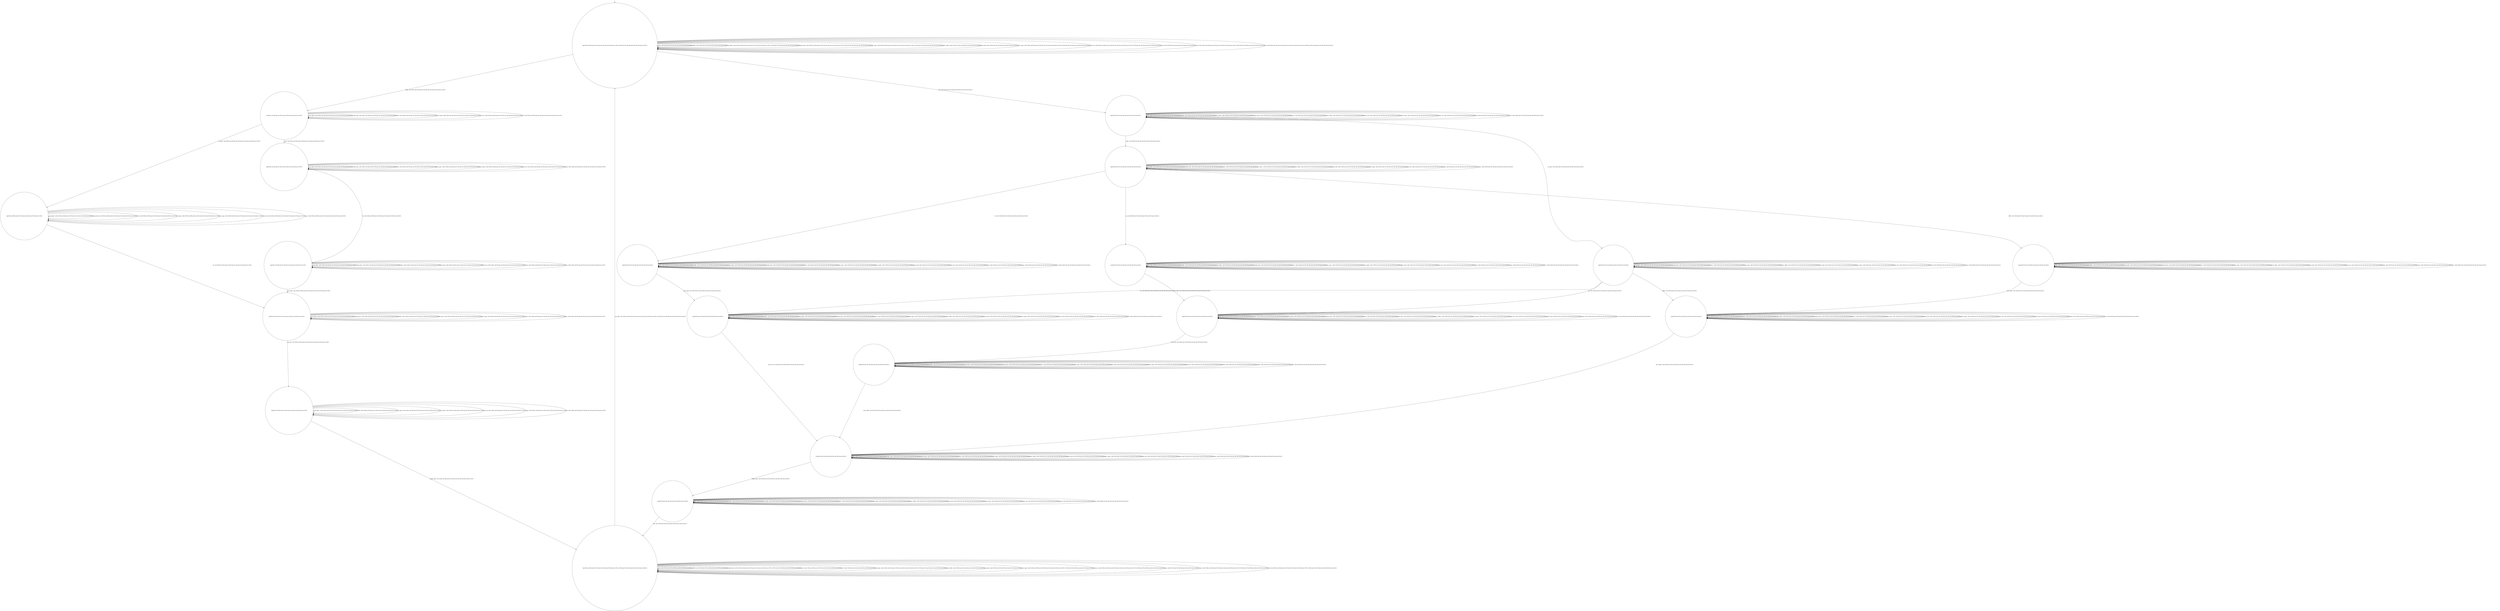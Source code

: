 digraph g {
	edge [lblstyle="above, sloped"];
	s0 [shape="circle" label="0@[((DOL and TEA and not TON and not CAP and not EUR and not COF) or (EUR and COF and TEA and CAP and TON and not DOL))]"];
	s1 [shape="circle" label="1@[((DOL and TEA and not TON and not CAP and not EUR and not COF))]"];
	s2 [shape="circle" label="2@[((DOL and TEA and not TON and not CAP and not EUR and not COF))]"];
	s3 [shape="circle" label="3@[((DOL and TEA and not TON and not CAP and not EUR and not COF))]"];
	s4 [shape="circle" label="4@[((DOL and TEA and not TON and not CAP and not EUR and not COF))]"];
	s5 [shape="circle" label="5@[((DOL and TEA and not TON and not CAP and not EUR and not COF))]"];
	s6 [shape="circle" label="6@[((DOL and TEA and not TON and not CAP and not EUR and not COF))]"];
	s7 [shape="circle" label="7@[((DOL and TEA and not TON and not CAP and not EUR and not COF) or (EUR and COF and TEA and CAP and TON and not DOL))]"];
	s8 [shape="circle" label="8@[((EUR and COF and TEA and CAP and TON and not DOL))]"];
	s9 [shape="circle" label="9@[((EUR and COF and TEA and CAP and TON and not DOL))]"];
	s10 [shape="circle" label="10@[((EUR and COF and TEA and CAP and TON and not DOL))]"];
	s11 [shape="circle" label="11@[((EUR and COF and TEA and CAP and TON and not DOL))]"];
	s12 [shape="circle" label="12@[((EUR and COF and TEA and CAP and TON and not DOL))]"];
	s13 [shape="circle" label="13@[((EUR and COF and TEA and CAP and TON and not DOL))]"];
	s14 [shape="circle" label="14@[((EUR and COF and TEA and CAP and TON and not DOL))]"];
	s15 [shape="circle" label="15@[((EUR and COF and TEA and CAP and TON and not DOL))]"];
	s16 [shape="circle" label="16@[((EUR and COF and TEA and CAP and TON and not DOL))]"];
	s17 [shape="circle" label="17@[((EUR and COF and TEA and CAP and TON and not DOL))]"];
	s18 [shape="circle" label="18@[((EUR and COF and TEA and CAP and TON and not DOL))]"];
	s19 [shape="circle" label="19@[((EUR and COF and TEA and CAP and TON and not DOL))]"];
	s0 -> s0 [label="cap / nok() [((EUR and COF and TEA and CAP and TON and not DOL))]"];
	s0 -> s0 [label="coffee / nok() [((EUR and COF and TEA and CAP and TON and not DOL))]"];
	s0 -> s0 [label="cup_taken / nok() [((DOL and TEA and not TON and not CAP and not EUR and not COF) or (EUR and COF and TEA and CAP and TON and not DOL))]"];
	s0 -> s0 [label="display_done / nok() [((DOL and TEA and not TON and not CAP and not EUR and not COF) or (EUR and COF and TEA and CAP and TON and not DOL))]"];
	s0 -> s1 [label="dollar / ok() [((DOL and TEA and not TON and not CAP and not EUR and not COF))]"];
	s0 -> s8 [label="euro / ok() [((EUR and COF and TEA and CAP and TON and not DOL))]"];
	s0 -> s0 [label="no_sugar / nok() [((DOL and TEA and not TON and not CAP and not EUR and not COF) or (EUR and COF and TEA and CAP and TON and not DOL))]"];
	s0 -> s0 [label="pour_coffee / nok() [((EUR and COF and TEA and CAP and TON and not DOL))]"];
	s0 -> s0 [label="pour_milk / nok() [((EUR and COF and TEA and CAP and TON and not DOL))]"];
	s0 -> s0 [label="pour_sugar / nok() [((DOL and TEA and not TON and not CAP and not EUR and not COF) or (EUR and COF and TEA and CAP and TON and not DOL))]"];
	s0 -> s0 [label="pour_tea / nok() [((DOL and TEA and not TON and not CAP and not EUR and not COF) or (EUR and COF and TEA and CAP and TON and not DOL))]"];
	s0 -> s0 [label="ring / nok() [((EUR and COF and TEA and CAP and TON and not DOL))]"];
	s0 -> s0 [label="sugar / nok() [((DOL and TEA and not TON and not CAP and not EUR and not COF) or (EUR and COF and TEA and CAP and TON and not DOL))]"];
	s0 -> s0 [label="tea / nok() [((DOL and TEA and not TON and not CAP and not EUR and not COF) or (EUR and COF and TEA and CAP and TON and not DOL))]"];
	s1 -> s1 [label="cup_taken / nok() [((DOL and TEA and not TON and not CAP and not EUR and not COF))]"];
	s1 -> s1 [label="display_done / nok() [((DOL and TEA and not TON and not CAP and not EUR and not COF))]"];
	s1 -> s1 [label="dollar / nok() [((DOL and TEA and not TON and not CAP and not EUR and not COF))]"];
	s1 -> s2 [label="no_sugar / ok() [((DOL and TEA and not TON and not CAP and not EUR and not COF))]"];
	s1 -> s1 [label="pour_sugar / nok() [((DOL and TEA and not TON and not CAP and not EUR and not COF))]"];
	s1 -> s1 [label="pour_tea / nok() [((DOL and TEA and not TON and not CAP and not EUR and not COF))]"];
	s1 -> s3 [label="sugar / ok() [((DOL and TEA and not TON and not CAP and not EUR and not COF))]"];
	s1 -> s1 [label="tea / nok() [((DOL and TEA and not TON and not CAP and not EUR and not COF))]"];
	s2 -> s2 [label="cup_taken / nok() [((DOL and TEA and not TON and not CAP and not EUR and not COF))]"];
	s2 -> s2 [label="display_done / nok() [((DOL and TEA and not TON and not CAP and not EUR and not COF))]"];
	s2 -> s2 [label="dollar / nok() [((DOL and TEA and not TON and not CAP and not EUR and not COF))]"];
	s2 -> s2 [label="no_sugar / nok() [((DOL and TEA and not TON and not CAP and not EUR and not COF))]"];
	s2 -> s2 [label="pour_sugar / nok() [((DOL and TEA and not TON and not CAP and not EUR and not COF))]"];
	s2 -> s2 [label="pour_tea / nok() [((DOL and TEA and not TON and not CAP and not EUR and not COF))]"];
	s2 -> s2 [label="sugar / void() [((DOL and TEA and not TON and not CAP and not EUR and not COF))]"];
	s2 -> s5 [label="tea / ok() [((DOL and TEA and not TON and not CAP and not EUR and not COF))]"];
	s3 -> s3 [label="cup_taken / nok() [((DOL and TEA and not TON and not CAP and not EUR and not COF))]"];
	s3 -> s3 [label="display_done / nok() [((DOL and TEA and not TON and not CAP and not EUR and not COF))]"];
	s3 -> s3 [label="dollar / nok() [((DOL and TEA and not TON and not CAP and not EUR and not COF))]"];
	s3 -> s3 [label="no_sugar / void() [((DOL and TEA and not TON and not CAP and not EUR and not COF))]"];
	s3 -> s3 [label="pour_sugar / nok() [((DOL and TEA and not TON and not CAP and not EUR and not COF))]"];
	s3 -> s3 [label="pour_tea / nok() [((DOL and TEA and not TON and not CAP and not EUR and not COF))]"];
	s3 -> s3 [label="sugar / nok() [((DOL and TEA and not TON and not CAP and not EUR and not COF))]"];
	s3 -> s4 [label="tea / ok() [((DOL and TEA and not TON and not CAP and not EUR and not COF))]"];
	s4 -> s4 [label="cup_taken / nok() [((DOL and TEA and not TON and not CAP and not EUR and not COF))]"];
	s4 -> s4 [label="display_done / nok() [((DOL and TEA and not TON and not CAP and not EUR and not COF))]"];
	s4 -> s4 [label="dollar / nok() [((DOL and TEA and not TON and not CAP and not EUR and not COF))]"];
	s4 -> s4 [label="no_sugar / nok() [((DOL and TEA and not TON and not CAP and not EUR and not COF))]"];
	s4 -> s5 [label="pour_sugar / ok() [((DOL and TEA and not TON and not CAP and not EUR and not COF))]"];
	s4 -> s4 [label="pour_tea / nok() [((DOL and TEA and not TON and not CAP and not EUR and not COF))]"];
	s4 -> s4 [label="sugar / nok() [((DOL and TEA and not TON and not CAP and not EUR and not COF))]"];
	s4 -> s4 [label="tea / nok() [((DOL and TEA and not TON and not CAP and not EUR and not COF))]"];
	s5 -> s5 [label="cup_taken / nok() [((DOL and TEA and not TON and not CAP and not EUR and not COF))]"];
	s5 -> s5 [label="display_done / nok() [((DOL and TEA and not TON and not CAP and not EUR and not COF))]"];
	s5 -> s5 [label="dollar / nok() [((DOL and TEA and not TON and not CAP and not EUR and not COF))]"];
	s5 -> s5 [label="no_sugar / nok() [((DOL and TEA and not TON and not CAP and not EUR and not COF))]"];
	s5 -> s5 [label="pour_sugar / nok() [((DOL and TEA and not TON and not CAP and not EUR and not COF))]"];
	s5 -> s6 [label="pour_tea / ok() [((DOL and TEA and not TON and not CAP and not EUR and not COF))]"];
	s5 -> s5 [label="sugar / nok() [((DOL and TEA and not TON and not CAP and not EUR and not COF))]"];
	s5 -> s5 [label="tea / nok() [((DOL and TEA and not TON and not CAP and not EUR and not COF))]"];
	s6 -> s6 [label="cup_taken / nok() [((DOL and TEA and not TON and not CAP and not EUR and not COF))]"];
	s6 -> s7 [label="display_done / ok() [((DOL and TEA and not TON and not CAP and not EUR and not COF))]"];
	s6 -> s6 [label="dollar / nok() [((DOL and TEA and not TON and not CAP and not EUR and not COF))]"];
	s6 -> s6 [label="no_sugar / nok() [((DOL and TEA and not TON and not CAP and not EUR and not COF))]"];
	s6 -> s6 [label="pour_sugar / nok() [((DOL and TEA and not TON and not CAP and not EUR and not COF))]"];
	s6 -> s6 [label="pour_tea / nok() [((DOL and TEA and not TON and not CAP and not EUR and not COF))]"];
	s6 -> s6 [label="sugar / nok() [((DOL and TEA and not TON and not CAP and not EUR and not COF))]"];
	s6 -> s6 [label="tea / nok() [((DOL and TEA and not TON and not CAP and not EUR and not COF))]"];
	s7 -> s7 [label="cap / nok() [((EUR and COF and TEA and CAP and TON and not DOL))]"];
	s7 -> s7 [label="coffee / nok() [((EUR and COF and TEA and CAP and TON and not DOL))]"];
	s7 -> s0 [label="cup_taken / ok() [((DOL and TEA and not TON and not CAP and not EUR and not COF) or (EUR and COF and TEA and CAP and TON and not DOL))]"];
	s7 -> s7 [label="display_done / nok() [((DOL and TEA and not TON and not CAP and not EUR and not COF) or (EUR and COF and TEA and CAP and TON and not DOL))]"];
	s7 -> s7 [label="dollar / nok() [((DOL and TEA and not TON and not CAP and not EUR and not COF))]"];
	s7 -> s7 [label="euro / nok() [((EUR and COF and TEA and CAP and TON and not DOL))]"];
	s7 -> s7 [label="no_sugar / nok() [((DOL and TEA and not TON and not CAP and not EUR and not COF) or (EUR and COF and TEA and CAP and TON and not DOL))]"];
	s7 -> s7 [label="pour_coffee / nok() [((EUR and COF and TEA and CAP and TON and not DOL))]"];
	s7 -> s7 [label="pour_milk / nok() [((EUR and COF and TEA and CAP and TON and not DOL))]"];
	s7 -> s7 [label="pour_sugar / nok() [((DOL and TEA and not TON and not CAP and not EUR and not COF) or (EUR and COF and TEA and CAP and TON and not DOL))]"];
	s7 -> s7 [label="pour_tea / nok() [((DOL and TEA and not TON and not CAP and not EUR and not COF) or (EUR and COF and TEA and CAP and TON and not DOL))]"];
	s7 -> s7 [label="ring / nok() [((EUR and COF and TEA and CAP and TON and not DOL))]"];
	s7 -> s7 [label="sugar / nok() [((DOL and TEA and not TON and not CAP and not EUR and not COF) or (EUR and COF and TEA and CAP and TON and not DOL))]"];
	s7 -> s7 [label="tea / nok() [((DOL and TEA and not TON and not CAP and not EUR and not COF) or (EUR and COF and TEA and CAP and TON and not DOL))]"];
	s8 -> s8 [label="cap / nok() [((EUR and COF and TEA and CAP and TON and not DOL))]"];
	s8 -> s8 [label="coffee / nok() [((EUR and COF and TEA and CAP and TON and not DOL))]"];
	s8 -> s8 [label="cup_taken / nok() [((EUR and COF and TEA and CAP and TON and not DOL))]"];
	s8 -> s8 [label="display_done / nok() [((EUR and COF and TEA and CAP and TON and not DOL))]"];
	s8 -> s8 [label="euro / nok() [((EUR and COF and TEA and CAP and TON and not DOL))]"];
	s8 -> s9 [label="no_sugar / ok() [((EUR and COF and TEA and CAP and TON and not DOL))]"];
	s8 -> s8 [label="pour_coffee / nok() [((EUR and COF and TEA and CAP and TON and not DOL))]"];
	s8 -> s8 [label="pour_milk / nok() [((EUR and COF and TEA and CAP and TON and not DOL))]"];
	s8 -> s8 [label="pour_sugar / nok() [((EUR and COF and TEA and CAP and TON and not DOL))]"];
	s8 -> s8 [label="pour_tea / nok() [((EUR and COF and TEA and CAP and TON and not DOL))]"];
	s8 -> s8 [label="ring / nok() [((EUR and COF and TEA and CAP and TON and not DOL))]"];
	s8 -> s10 [label="sugar / ok() [((EUR and COF and TEA and CAP and TON and not DOL))]"];
	s8 -> s8 [label="tea / nok() [((EUR and COF and TEA and CAP and TON and not DOL))]"];
	s9 -> s14 [label="cap / ok() [((EUR and COF and TEA and CAP and TON and not DOL))]"];
	s9 -> s15 [label="coffee / ok() [((EUR and COF and TEA and CAP and TON and not DOL))]"];
	s9 -> s9 [label="cup_taken / nok() [((EUR and COF and TEA and CAP and TON and not DOL))]"];
	s9 -> s9 [label="display_done / nok() [((EUR and COF and TEA and CAP and TON and not DOL))]"];
	s9 -> s9 [label="euro / nok() [((EUR and COF and TEA and CAP and TON and not DOL))]"];
	s9 -> s9 [label="no_sugar / nok() [((EUR and COF and TEA and CAP and TON and not DOL))]"];
	s9 -> s9 [label="pour_coffee / nok() [((EUR and COF and TEA and CAP and TON and not DOL))]"];
	s9 -> s9 [label="pour_milk / nok() [((EUR and COF and TEA and CAP and TON and not DOL))]"];
	s9 -> s9 [label="pour_sugar / nok() [((EUR and COF and TEA and CAP and TON and not DOL))]"];
	s9 -> s9 [label="pour_tea / nok() [((EUR and COF and TEA and CAP and TON and not DOL))]"];
	s9 -> s9 [label="ring / nok() [((EUR and COF and TEA and CAP and TON and not DOL))]"];
	s9 -> s9 [label="sugar / void() [((EUR and COF and TEA and CAP and TON and not DOL))]"];
	s9 -> s16 [label="tea / ok() [((EUR and COF and TEA and CAP and TON and not DOL))]"];
	s10 -> s11 [label="cap / ok() [((EUR and COF and TEA and CAP and TON and not DOL))]"];
	s10 -> s12 [label="coffee / ok() [((EUR and COF and TEA and CAP and TON and not DOL))]"];
	s10 -> s10 [label="cup_taken / nok() [((EUR and COF and TEA and CAP and TON and not DOL))]"];
	s10 -> s10 [label="display_done / nok() [((EUR and COF and TEA and CAP and TON and not DOL))]"];
	s10 -> s10 [label="euro / nok() [((EUR and COF and TEA and CAP and TON and not DOL))]"];
	s10 -> s10 [label="no_sugar / void() [((EUR and COF and TEA and CAP and TON and not DOL))]"];
	s10 -> s10 [label="pour_coffee / nok() [((EUR and COF and TEA and CAP and TON and not DOL))]"];
	s10 -> s10 [label="pour_milk / nok() [((EUR and COF and TEA and CAP and TON and not DOL))]"];
	s10 -> s10 [label="pour_sugar / nok() [((EUR and COF and TEA and CAP and TON and not DOL))]"];
	s10 -> s10 [label="pour_tea / nok() [((EUR and COF and TEA and CAP and TON and not DOL))]"];
	s10 -> s10 [label="ring / nok() [((EUR and COF and TEA and CAP and TON and not DOL))]"];
	s10 -> s10 [label="sugar / nok() [((EUR and COF and TEA and CAP and TON and not DOL))]"];
	s10 -> s13 [label="tea / ok() [((EUR and COF and TEA and CAP and TON and not DOL))]"];
	s11 -> s11 [label="cap / nok() [((EUR and COF and TEA and CAP and TON and not DOL))]"];
	s11 -> s11 [label="coffee / void() [((EUR and COF and TEA and CAP and TON and not DOL))]"];
	s11 -> s11 [label="cup_taken / nok() [((EUR and COF and TEA and CAP and TON and not DOL))]"];
	s11 -> s11 [label="display_done / nok() [((EUR and COF and TEA and CAP and TON and not DOL))]"];
	s11 -> s11 [label="euro / nok() [((EUR and COF and TEA and CAP and TON and not DOL))]"];
	s11 -> s11 [label="no_sugar / nok() [((EUR and COF and TEA and CAP and TON and not DOL))]"];
	s11 -> s11 [label="pour_coffee / nok() [((EUR and COF and TEA and CAP and TON and not DOL))]"];
	s11 -> s11 [label="pour_milk / nok() [((EUR and COF and TEA and CAP and TON and not DOL))]"];
	s11 -> s14 [label="pour_sugar / ok() [((EUR and COF and TEA and CAP and TON and not DOL))]"];
	s11 -> s11 [label="pour_tea / nok() [((EUR and COF and TEA and CAP and TON and not DOL))]"];
	s11 -> s11 [label="ring / nok() [((EUR and COF and TEA and CAP and TON and not DOL))]"];
	s11 -> s11 [label="sugar / nok() [((EUR and COF and TEA and CAP and TON and not DOL))]"];
	s11 -> s11 [label="tea / void() [((EUR and COF and TEA and CAP and TON and not DOL))]"];
	s12 -> s12 [label="cap / void() [((EUR and COF and TEA and CAP and TON and not DOL))]"];
	s12 -> s12 [label="coffee / nok() [((EUR and COF and TEA and CAP and TON and not DOL))]"];
	s12 -> s12 [label="cup_taken / nok() [((EUR and COF and TEA and CAP and TON and not DOL))]"];
	s12 -> s12 [label="display_done / nok() [((EUR and COF and TEA and CAP and TON and not DOL))]"];
	s12 -> s12 [label="euro / nok() [((EUR and COF and TEA and CAP and TON and not DOL))]"];
	s12 -> s12 [label="no_sugar / nok() [((EUR and COF and TEA and CAP and TON and not DOL))]"];
	s12 -> s12 [label="pour_coffee / nok() [((EUR and COF and TEA and CAP and TON and not DOL))]"];
	s12 -> s12 [label="pour_milk / nok() [((EUR and COF and TEA and CAP and TON and not DOL))]"];
	s12 -> s15 [label="pour_sugar / ok() [((EUR and COF and TEA and CAP and TON and not DOL))]"];
	s12 -> s12 [label="pour_tea / nok() [((EUR and COF and TEA and CAP and TON and not DOL))]"];
	s12 -> s12 [label="ring / nok() [((EUR and COF and TEA and CAP and TON and not DOL))]"];
	s12 -> s12 [label="sugar / nok() [((EUR and COF and TEA and CAP and TON and not DOL))]"];
	s12 -> s12 [label="tea / void() [((EUR and COF and TEA and CAP and TON and not DOL))]"];
	s13 -> s13 [label="cap / void() [((EUR and COF and TEA and CAP and TON and not DOL))]"];
	s13 -> s13 [label="coffee / void() [((EUR and COF and TEA and CAP and TON and not DOL))]"];
	s13 -> s13 [label="cup_taken / nok() [((EUR and COF and TEA and CAP and TON and not DOL))]"];
	s13 -> s13 [label="display_done / nok() [((EUR and COF and TEA and CAP and TON and not DOL))]"];
	s13 -> s13 [label="euro / nok() [((EUR and COF and TEA and CAP and TON and not DOL))]"];
	s13 -> s13 [label="no_sugar / nok() [((EUR and COF and TEA and CAP and TON and not DOL))]"];
	s13 -> s13 [label="pour_coffee / nok() [((EUR and COF and TEA and CAP and TON and not DOL))]"];
	s13 -> s13 [label="pour_milk / nok() [((EUR and COF and TEA and CAP and TON and not DOL))]"];
	s13 -> s16 [label="pour_sugar / ok() [((EUR and COF and TEA and CAP and TON and not DOL))]"];
	s13 -> s13 [label="pour_tea / nok() [((EUR and COF and TEA and CAP and TON and not DOL))]"];
	s13 -> s13 [label="ring / nok() [((EUR and COF and TEA and CAP and TON and not DOL))]"];
	s13 -> s13 [label="sugar / nok() [((EUR and COF and TEA and CAP and TON and not DOL))]"];
	s13 -> s13 [label="tea / nok() [((EUR and COF and TEA and CAP and TON and not DOL))]"];
	s14 -> s14 [label="cap / nok() [((EUR and COF and TEA and CAP and TON and not DOL))]"];
	s14 -> s14 [label="coffee / void() [((EUR and COF and TEA and CAP and TON and not DOL))]"];
	s14 -> s14 [label="cup_taken / nok() [((EUR and COF and TEA and CAP and TON and not DOL))]"];
	s14 -> s14 [label="display_done / nok() [((EUR and COF and TEA and CAP and TON and not DOL))]"];
	s14 -> s14 [label="euro / nok() [((EUR and COF and TEA and CAP and TON and not DOL))]"];
	s14 -> s14 [label="no_sugar / nok() [((EUR and COF and TEA and CAP and TON and not DOL))]"];
	s14 -> s14 [label="pour_coffee / nok() [((EUR and COF and TEA and CAP and TON and not DOL))]"];
	s14 -> s18 [label="pour_milk / ok() [((EUR and COF and TEA and CAP and TON and not DOL))]"];
	s14 -> s14 [label="pour_sugar / nok() [((EUR and COF and TEA and CAP and TON and not DOL))]"];
	s14 -> s14 [label="pour_tea / nok() [((EUR and COF and TEA and CAP and TON and not DOL))]"];
	s14 -> s14 [label="ring / nok() [((EUR and COF and TEA and CAP and TON and not DOL))]"];
	s14 -> s14 [label="sugar / nok() [((EUR and COF and TEA and CAP and TON and not DOL))]"];
	s14 -> s14 [label="tea / void() [((EUR and COF and TEA and CAP and TON and not DOL))]"];
	s15 -> s15 [label="cap / void() [((EUR and COF and TEA and CAP and TON and not DOL))]"];
	s15 -> s15 [label="coffee / nok() [((EUR and COF and TEA and CAP and TON and not DOL))]"];
	s15 -> s15 [label="cup_taken / nok() [((EUR and COF and TEA and CAP and TON and not DOL))]"];
	s15 -> s15 [label="display_done / nok() [((EUR and COF and TEA and CAP and TON and not DOL))]"];
	s15 -> s15 [label="euro / nok() [((EUR and COF and TEA and CAP and TON and not DOL))]"];
	s15 -> s15 [label="no_sugar / nok() [((EUR and COF and TEA and CAP and TON and not DOL))]"];
	s15 -> s17 [label="pour_coffee / ok() [((EUR and COF and TEA and CAP and TON and not DOL))]"];
	s15 -> s15 [label="pour_milk / nok() [((EUR and COF and TEA and CAP and TON and not DOL))]"];
	s15 -> s15 [label="pour_sugar / nok() [((EUR and COF and TEA and CAP and TON and not DOL))]"];
	s15 -> s15 [label="pour_tea / nok() [((EUR and COF and TEA and CAP and TON and not DOL))]"];
	s15 -> s15 [label="ring / nok() [((EUR and COF and TEA and CAP and TON and not DOL))]"];
	s15 -> s15 [label="sugar / nok() [((EUR and COF and TEA and CAP and TON and not DOL))]"];
	s15 -> s15 [label="tea / void() [((EUR and COF and TEA and CAP and TON and not DOL))]"];
	s16 -> s16 [label="cap / void() [((EUR and COF and TEA and CAP and TON and not DOL))]"];
	s16 -> s16 [label="coffee / void() [((EUR and COF and TEA and CAP and TON and not DOL))]"];
	s16 -> s16 [label="cup_taken / nok() [((EUR and COF and TEA and CAP and TON and not DOL))]"];
	s16 -> s16 [label="display_done / nok() [((EUR and COF and TEA and CAP and TON and not DOL))]"];
	s16 -> s16 [label="euro / nok() [((EUR and COF and TEA and CAP and TON and not DOL))]"];
	s16 -> s16 [label="no_sugar / nok() [((EUR and COF and TEA and CAP and TON and not DOL))]"];
	s16 -> s16 [label="pour_coffee / nok() [((EUR and COF and TEA and CAP and TON and not DOL))]"];
	s16 -> s16 [label="pour_milk / nok() [((EUR and COF and TEA and CAP and TON and not DOL))]"];
	s16 -> s16 [label="pour_sugar / nok() [((EUR and COF and TEA and CAP and TON and not DOL))]"];
	s16 -> s17 [label="pour_tea / ok() [((EUR and COF and TEA and CAP and TON and not DOL))]"];
	s16 -> s16 [label="ring / nok() [((EUR and COF and TEA and CAP and TON and not DOL))]"];
	s16 -> s16 [label="sugar / nok() [((EUR and COF and TEA and CAP and TON and not DOL))]"];
	s16 -> s16 [label="tea / nok() [((EUR and COF and TEA and CAP and TON and not DOL))]"];
	s17 -> s17 [label="cap / nok() [((EUR and COF and TEA and CAP and TON and not DOL))]"];
	s17 -> s17 [label="coffee / nok() [((EUR and COF and TEA and CAP and TON and not DOL))]"];
	s17 -> s17 [label="cup_taken / nok() [((EUR and COF and TEA and CAP and TON and not DOL))]"];
	s17 -> s19 [label="display_done / ok() [((EUR and COF and TEA and CAP and TON and not DOL))]"];
	s17 -> s17 [label="euro / nok() [((EUR and COF and TEA and CAP and TON and not DOL))]"];
	s17 -> s17 [label="no_sugar / nok() [((EUR and COF and TEA and CAP and TON and not DOL))]"];
	s17 -> s17 [label="pour_coffee / nok() [((EUR and COF and TEA and CAP and TON and not DOL))]"];
	s17 -> s17 [label="pour_milk / nok() [((EUR and COF and TEA and CAP and TON and not DOL))]"];
	s17 -> s17 [label="pour_sugar / nok() [((EUR and COF and TEA and CAP and TON and not DOL))]"];
	s17 -> s17 [label="pour_tea / nok() [((EUR and COF and TEA and CAP and TON and not DOL))]"];
	s17 -> s17 [label="ring / nok() [((EUR and COF and TEA and CAP and TON and not DOL))]"];
	s17 -> s17 [label="sugar / nok() [((EUR and COF and TEA and CAP and TON and not DOL))]"];
	s17 -> s17 [label="tea / nok() [((EUR and COF and TEA and CAP and TON and not DOL))]"];
	s18 -> s18 [label="cap / nok() [((EUR and COF and TEA and CAP and TON and not DOL))]"];
	s18 -> s18 [label="coffee / nok() [((EUR and COF and TEA and CAP and TON and not DOL))]"];
	s18 -> s18 [label="cup_taken / nok() [((EUR and COF and TEA and CAP and TON and not DOL))]"];
	s18 -> s18 [label="display_done / nok() [((EUR and COF and TEA and CAP and TON and not DOL))]"];
	s18 -> s18 [label="euro / nok() [((EUR and COF and TEA and CAP and TON and not DOL))]"];
	s18 -> s18 [label="no_sugar / nok() [((EUR and COF and TEA and CAP and TON and not DOL))]"];
	s18 -> s17 [label="pour_coffee / ok() [((EUR and COF and TEA and CAP and TON and not DOL))]"];
	s18 -> s18 [label="pour_milk / nok() [((EUR and COF and TEA and CAP and TON and not DOL))]"];
	s18 -> s18 [label="pour_sugar / nok() [((EUR and COF and TEA and CAP and TON and not DOL))]"];
	s18 -> s18 [label="pour_tea / nok() [((EUR and COF and TEA and CAP and TON and not DOL))]"];
	s18 -> s18 [label="ring / nok() [((EUR and COF and TEA and CAP and TON and not DOL))]"];
	s18 -> s18 [label="sugar / nok() [((EUR and COF and TEA and CAP and TON and not DOL))]"];
	s18 -> s18 [label="tea / nok() [((EUR and COF and TEA and CAP and TON and not DOL))]"];
	s19 -> s19 [label="cap / nok() [((EUR and COF and TEA and CAP and TON and not DOL))]"];
	s19 -> s19 [label="coffee / nok() [((EUR and COF and TEA and CAP and TON and not DOL))]"];
	s19 -> s19 [label="cup_taken / nok() [((EUR and COF and TEA and CAP and TON and not DOL))]"];
	s19 -> s19 [label="display_done / nok() [((EUR and COF and TEA and CAP and TON and not DOL))]"];
	s19 -> s19 [label="euro / nok() [((EUR and COF and TEA and CAP and TON and not DOL))]"];
	s19 -> s19 [label="no_sugar / nok() [((EUR and COF and TEA and CAP and TON and not DOL))]"];
	s19 -> s19 [label="pour_coffee / nok() [((EUR and COF and TEA and CAP and TON and not DOL))]"];
	s19 -> s19 [label="pour_milk / nok() [((EUR and COF and TEA and CAP and TON and not DOL))]"];
	s19 -> s19 [label="pour_sugar / nok() [((EUR and COF and TEA and CAP and TON and not DOL))]"];
	s19 -> s19 [label="pour_tea / nok() [((EUR and COF and TEA and CAP and TON and not DOL))]"];
	s19 -> s7 [label="ring / ok() [((EUR and COF and TEA and CAP and TON and not DOL))]"];
	s19 -> s19 [label="sugar / nok() [((EUR and COF and TEA and CAP and TON and not DOL))]"];
	s19 -> s19 [label="tea / nok() [((EUR and COF and TEA and CAP and TON and not DOL))]"];
	__start0 [label="" shape="none" width="0" height="0"];
	__start0 -> s0;
}